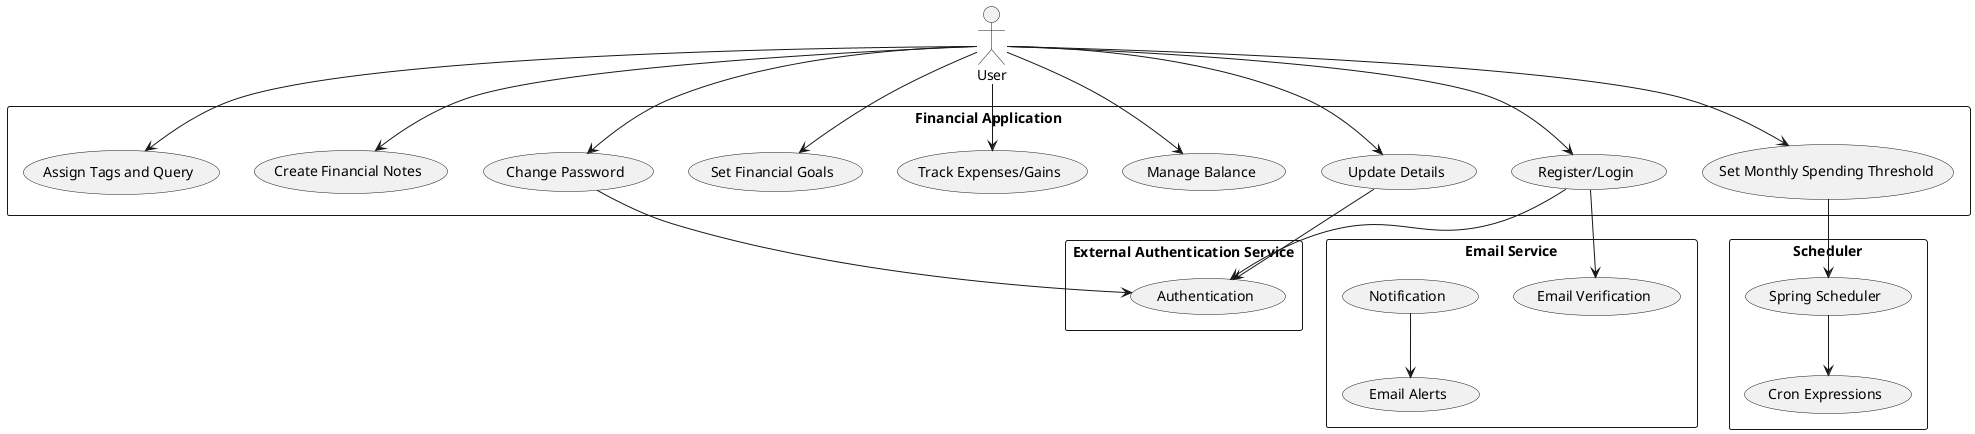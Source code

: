 @startuml
actor User

rectangle "Financial Application" {
    User --> (Register/Login)
    User --> (Update Details)
    User --> (Change Password)
    User --> (Manage Balance)
    User --> (Track Expenses/Gains)
    User --> (Set Financial Goals)
    User --> (Set Monthly Spending Threshold)
    User --> (Create Financial Notes)
    User --> (Assign Tags and Query)
}

rectangle "External Authentication Service" {
    (Register/Login) --> (Authentication)
    (Update Details) --> (Authentication)
    (Change Password) --> (Authentication)
}

rectangle "Scheduler" {
    (Set Monthly Spending Threshold) --> (Spring Scheduler)
    (Spring Scheduler) --> (Cron Expressions)
}

rectangle "Email Service" {
    (Register/Login) --> (Email Verification)
    (Notification) --> (Email Alerts)
}

@enduml
